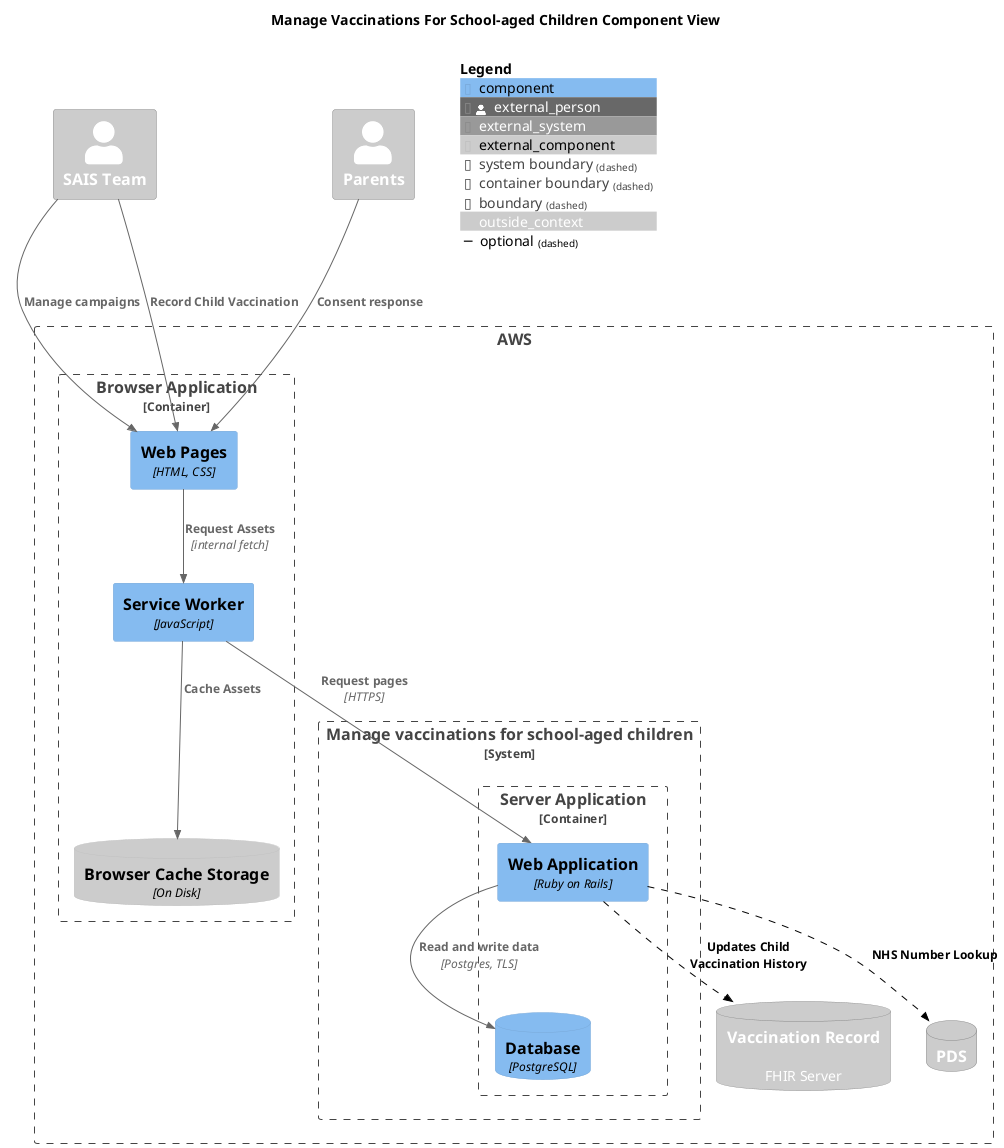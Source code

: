 @startuml

!include <C4/C4_Component.puml>

LAYOUT_TOP_DOWN()

title "Manage Vaccinations For School-aged Children Component View"

AddElementTag("outside_context", $bgColor="#CCC", $fontColor="#FFF")

Person_Ext(sais, "SAIS Team", $tags="outside_context")
Person_Ext(parents, "Parents", $tags="outside_context")

Boundary(aws, "AWS") {
    Container_Boundary(browser, "Browser Application", "JavaScript") {
      Component(pages, "Web Pages", "HTML, CSS")
      Component(serviceWorker, "Service Worker", "JavaScript")
      ComponentDb_Ext(cacheStorage, "Browser Cache Storage", "On Disk")
    }
  System_Boundary(manage, "Manage vaccinations for school-aged children", "") {
    Container_Boundary(server, "Server Application", "Ruby on Rails") {
      Component(webapp, "Web Application", "Ruby on Rails")
      ComponentDb(database, "Database", "PostgreSQL")
    }
  }

  SystemDb_Ext(vaccineRecord, "Vaccination Record", "FHIR Server")
  SystemDb_Ext(pds, "PDS", "")
}

SystemDb_Ext(vaccineRecord, "Vaccination Record", "FHIR Server", $tags="outside_context")
SystemDb_Ext(pds, "PDS", "", $tags="outside_context")

AddRelTag("optional", $textColor="black", $lineColor="black", $lineStyle="dashed")

Rel(sais, pages, "Manage campaigns")
Rel(sais, pages, "Record Child Vaccination")
Rel(parents, pages, "Consent response")
Rel(pages, serviceWorker, "Request Assets", "internal fetch")
Rel(serviceWorker, cacheStorage, "Cache Assets")
Rel(serviceWorker, webapp, "Request pages", "HTTPS")
Rel(webapp, database, "Read and write data", "Postgres, TLS")
Rel(webapp, vaccineRecord, "Updates Child Vaccination History", $tags="optional")
Rel(webapp, pds, "NHS Number Lookup", $tags="optional")


SHOW_FLOATING_LEGEND()

@enduml
